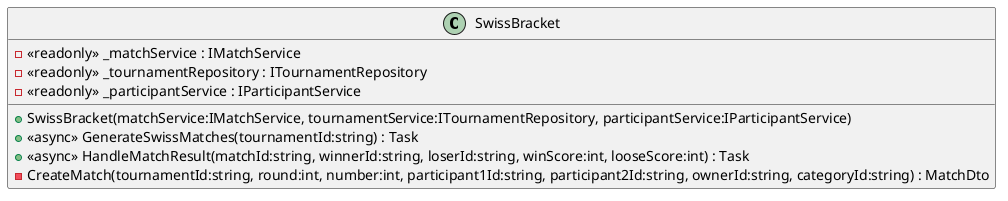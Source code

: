 @startuml
class SwissBracket {
    - <<readonly>> _matchService : IMatchService
    - <<readonly>> _tournamentRepository : ITournamentRepository
    - <<readonly>> _participantService : IParticipantService
    + SwissBracket(matchService:IMatchService, tournamentService:ITournamentRepository, participantService:IParticipantService)
    + <<async>> GenerateSwissMatches(tournamentId:string) : Task
    + <<async>> HandleMatchResult(matchId:string, winnerId:string, loserId:string, winScore:int, looseScore:int) : Task
    - CreateMatch(tournamentId:string, round:int, number:int, participant1Id:string, participant2Id:string, ownerId:string, categoryId:string) : MatchDto
}
@enduml
